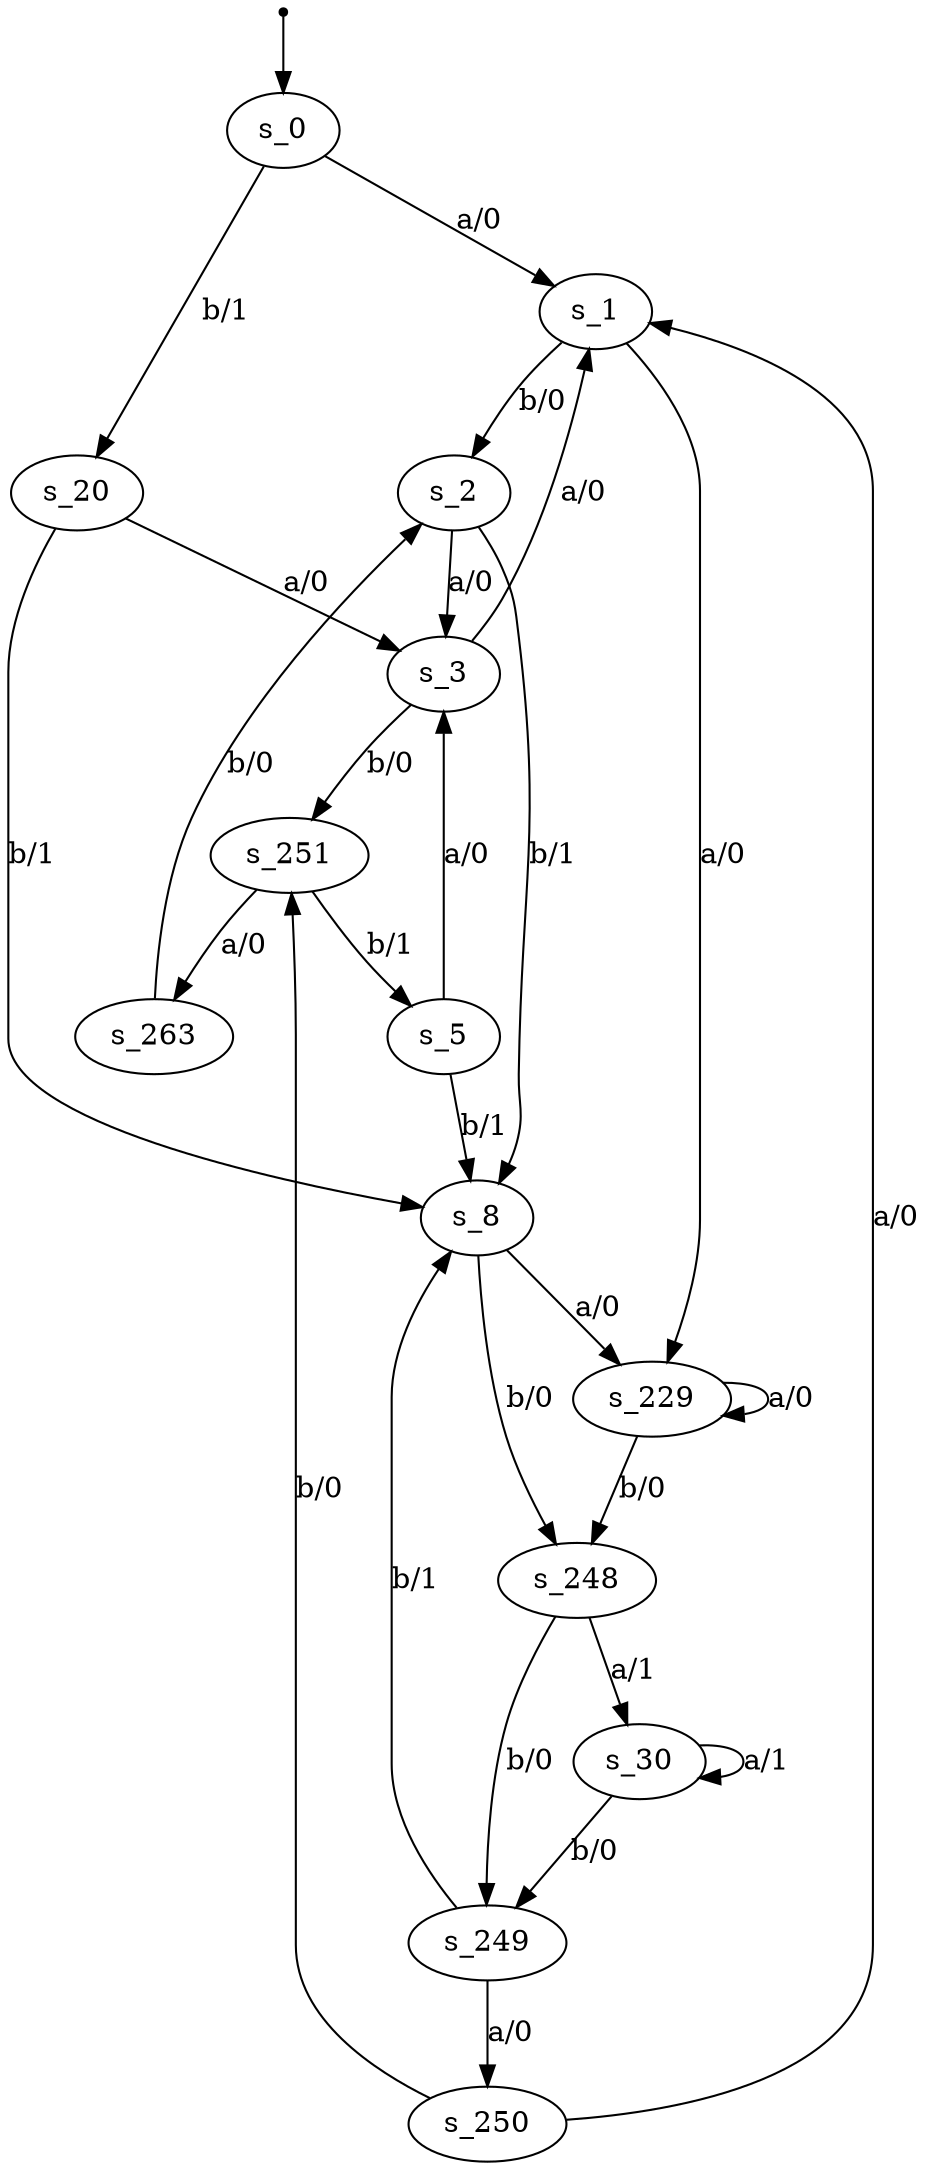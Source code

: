 digraph fsm {
	s_0 [root=true]
	s_1
	s_2
	s_3
	s_251
	s_5
	s_263
	s_8
	s_248
	s_249
	s_229
	s_250
	s_30
	s_20
	qi [shape = point]
	qi -> s_0
	s_0 -> s_1 [label="a/0"]
	s_1 -> s_2 [label="b/0"]
	s_2 -> s_3 [label="a/0"]
	s_3 -> s_251 [label="b/0"]
	s_251 -> s_5 [label="b/1"]
	s_5 -> s_3 [label="a/0"]
	s_3 -> s_1 [label="a/0"]
	s_251 -> s_263 [label="a/0"]
	s_263 -> s_2 [label="b/0"]
	s_5 -> s_8 [label="b/1"]
	s_8 -> s_248 [label="b/0"]
	s_248 -> s_249 [label="b/0"]
	s_249 -> s_8 [label="b/1"]
	s_8 -> s_229 [label="a/0"]
	s_2 -> s_8 [label="b/1"]
	s_249 -> s_250 [label="a/0"]
	s_250 -> s_1 [label="a/0"]
	s_250 -> s_251 [label="b/0"]
	s_229 -> s_248 [label="b/0"]
	s_248 -> s_30 [label="a/1"]
	s_30 -> s_249 [label="b/0"]
	s_30 -> s_30 [label="a/1"]
	s_229 -> s_229 [label="a/0"]
	s_1 -> s_229 [label="a/0"]
	s_0 -> s_20 [label="b/1"]
	s_20 -> s_8 [label="b/1"]
	s_20 -> s_3 [label="a/0"]
}